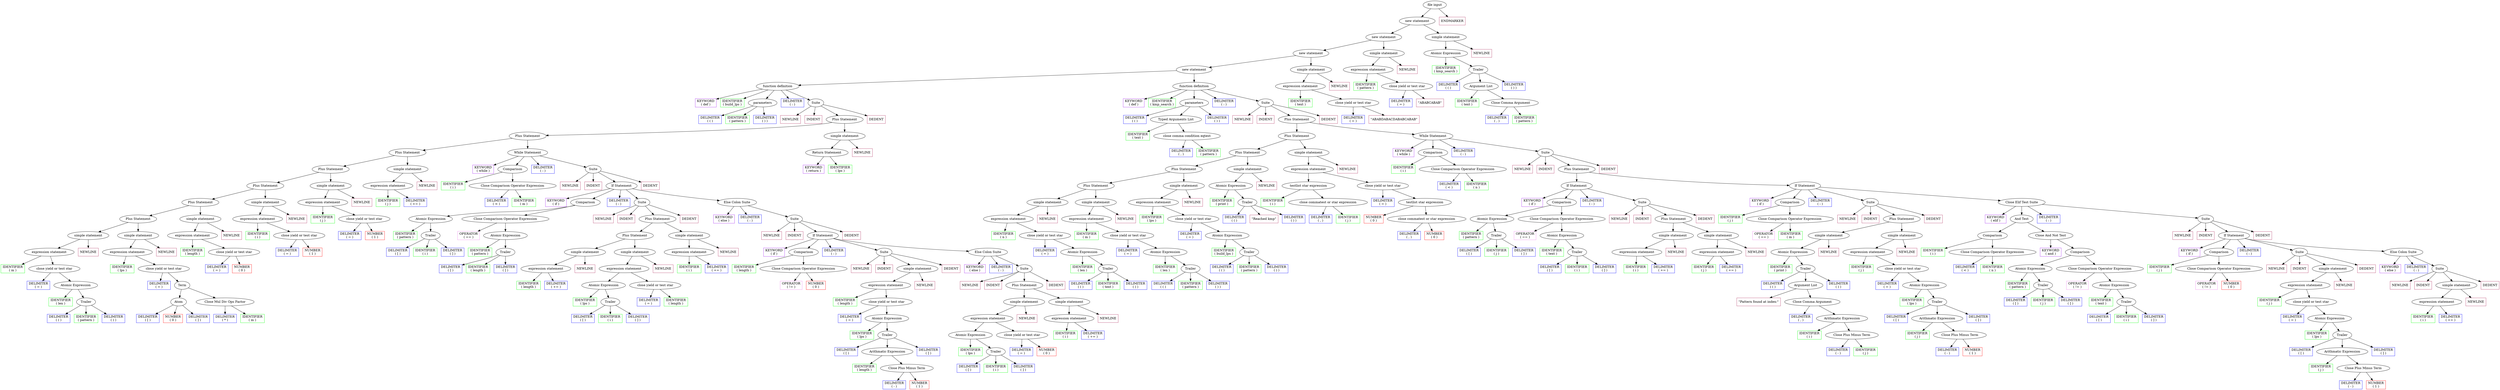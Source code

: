 digraph AST{
	1[label="file input"]
	2[label="new statement"]
	3[label="new statement"]
	4[label="new statement"]
	5[label="new statement"]
	6[label="function definition"]
	7[color="purple" shape="rectangle"]
	7[label="KEYWORD\n( def )"]
	8[color="green" shape="rectangle"]
	8[label="IDENTIFIER\n( build_lps )"]
	9[label="parameters"]
	10[color="blue" shape="rectangle"]
	10[label="DELIMITER\n( ( )"]
	11[color="green" shape="rectangle"]
	11[label="IDENTIFIER\n( pattern )"]
	12[color="blue" shape="rectangle"]
	12[label="DELIMITER\n( ) )"]
	13[color="blue" shape="rectangle"]
	13[label="DELIMITER\n( : )"]
	14[label="Suite"]
	15[color="maroon" shape="rectangle"]
	15[label="NEWLINE"]
	16[color="maroon" shape="rectangle"]
	16[label="INDENT"]
	17[label="Plus Statement"]
	18[label="Plus Statement"]
	19[label="Plus Statement"]
	20[label="Plus Statement"]
	21[label="Plus Statement"]
	22[label="Plus Statement"]
	23[label="Plus Statement"]
	24[label="simple statement"]
	25[label="expression statement"]
	26[color="green" shape="rectangle"]
	26[label="IDENTIFIER\n( m )"]
	27[label="close yield or test star"]
	28[color="blue" shape="rectangle"]
	28[label="DELIMITER\n( = )"]
	29[label="Atomic Expression"]
	30[color="green" shape="rectangle"]
	30[label="IDENTIFIER\n( len )"]
	31[label="Trailer"]
	32[color="blue" shape="rectangle"]
	32[label="DELIMITER\n( ( )"]
	33[color="green" shape="rectangle"]
	33[label="IDENTIFIER\n( pattern )"]
	34[color="blue" shape="rectangle"]
	34[label="DELIMITER\n( ) )"]
	35[color="maroon" shape="rectangle"]
	35[label="NEWLINE"]
	36[label="simple statement"]
	37[label="expression statement"]
	38[color="green" shape="rectangle"]
	38[label="IDENTIFIER\n( lps )"]
	39[label="close yield or test star"]
	40[color="blue" shape="rectangle"]
	40[label="DELIMITER\n( = )"]
	41[label="Term"]
	42[label="Atom"]
	43[color="blue" shape="rectangle"]
	43[label="DELIMITER\n( [ )"]
	44[color="red" shape="rectangle"]
	44[label="NUMBER\n( 0 )"]
	45[color="blue" shape="rectangle"]
	45[label="DELIMITER\n( ] )"]
	46[label="Close Mul Div Ops Factor"]
	47[color="blue" shape="rectangle"]
	47[label="DELIMITER\n( * )"]
	48[color="green" shape="rectangle"]
	48[label="IDENTIFIER\n( m )"]
	49[color="maroon" shape="rectangle"]
	49[label="NEWLINE"]
	50[label="simple statement"]
	51[label="expression statement"]
	52[color="green" shape="rectangle"]
	52[label="IDENTIFIER\n( length )"]
	53[label="close yield or test star"]
	54[color="blue" shape="rectangle"]
	54[label="DELIMITER\n( = )"]
	55[color="red" shape="rectangle"]
	55[label="NUMBER\n( 0 )"]
	56[color="maroon" shape="rectangle"]
	56[label="NEWLINE"]
	57[label="simple statement"]
	58[label="expression statement"]
	59[color="green" shape="rectangle"]
	59[label="IDENTIFIER\n( i )"]
	60[label="close yield or test star"]
	61[color="blue" shape="rectangle"]
	61[label="DELIMITER\n( = )"]
	62[color="red" shape="rectangle"]
	62[label="NUMBER\n( 1 )"]
	63[color="maroon" shape="rectangle"]
	63[label="NEWLINE"]
	64[label="simple statement"]
	65[label="expression statement"]
	66[color="green" shape="rectangle"]
	66[label="IDENTIFIER\n( j )"]
	67[label="close yield or test star"]
	68[color="blue" shape="rectangle"]
	68[label="DELIMITER\n( = )"]
	69[color="red" shape="rectangle"]
	69[label="NUMBER\n( 1 )"]
	70[color="maroon" shape="rectangle"]
	70[label="NEWLINE"]
	71[label="simple statement"]
	72[label="expression statement"]
	73[color="green" shape="rectangle"]
	73[label="IDENTIFIER\n( j )"]
	74[color="blue" shape="rectangle"]
	74[label="DELIMITER\n( += )"]
	75[color="maroon" shape="rectangle"]
	75[label="NEWLINE"]
	76[label="While Statement"]
	77[color="purple" shape="rectangle"]
	77[label="KEYWORD\n( while )"]
	78[label="Comparison"]
	79[color="green" shape="rectangle"]
	79[label="IDENTIFIER\n( i )"]
	80[label="Close Comparison Operator Expression"]
	81[color="blue" shape="rectangle"]
	81[label="DELIMITER\n( < )"]
	82[color="green" shape="rectangle"]
	82[label="IDENTIFIER\n( m )"]
	83[color="blue" shape="rectangle"]
	83[label="DELIMITER\n( : )"]
	84[label="Suite"]
	85[color="maroon" shape="rectangle"]
	85[label="NEWLINE"]
	86[color="maroon" shape="rectangle"]
	86[label="INDENT"]
	87[label="If Statement"]
	88[color="purple" shape="rectangle"]
	88[label="KEYWORD\n( if )"]
	89[label="Comparison"]
	90[label="Atomic Expression"]
	91[color="green" shape="rectangle"]
	91[label="IDENTIFIER\n( pattern )"]
	92[label="Trailer"]
	93[color="blue" shape="rectangle"]
	93[label="DELIMITER\n( [ )"]
	94[color="green" shape="rectangle"]
	94[label="IDENTIFIER\n( i )"]
	95[color="blue" shape="rectangle"]
	95[label="DELIMITER\n( ] )"]
	96[label="Close Comparison Operator Expression"]
	97[color="violet" shape="rectangle"]
	97[label="OPERATOR\n( == )"]
	98[label="Atomic Expression"]
	99[color="green" shape="rectangle"]
	99[label="IDENTIFIER\n( pattern )"]
	100[label="Trailer"]
	101[color="blue" shape="rectangle"]
	101[label="DELIMITER\n( [ )"]
	102[color="green" shape="rectangle"]
	102[label="IDENTIFIER\n( length )"]
	103[color="blue" shape="rectangle"]
	103[label="DELIMITER\n( ] )"]
	104[color="blue" shape="rectangle"]
	104[label="DELIMITER\n( : )"]
	105[label="Suite"]
	106[color="maroon" shape="rectangle"]
	106[label="NEWLINE"]
	107[color="maroon" shape="rectangle"]
	107[label="INDENT"]
	108[label="Plus Statement"]
	109[label="Plus Statement"]
	110[label="simple statement"]
	111[label="expression statement"]
	112[color="green" shape="rectangle"]
	112[label="IDENTIFIER\n( length )"]
	113[color="blue" shape="rectangle"]
	113[label="DELIMITER\n( += )"]
	114[color="maroon" shape="rectangle"]
	114[label="NEWLINE"]
	115[label="simple statement"]
	116[label="expression statement"]
	117[label="Atomic Expression"]
	118[color="green" shape="rectangle"]
	118[label="IDENTIFIER\n( lps )"]
	119[label="Trailer"]
	120[color="blue" shape="rectangle"]
	120[label="DELIMITER\n( [ )"]
	121[color="green" shape="rectangle"]
	121[label="IDENTIFIER\n( i )"]
	122[color="blue" shape="rectangle"]
	122[label="DELIMITER\n( ] )"]
	123[label="close yield or test star"]
	124[color="blue" shape="rectangle"]
	124[label="DELIMITER\n( = )"]
	125[color="green" shape="rectangle"]
	125[label="IDENTIFIER\n( length )"]
	126[color="maroon" shape="rectangle"]
	126[label="NEWLINE"]
	127[label="simple statement"]
	128[label="expression statement"]
	129[color="green" shape="rectangle"]
	129[label="IDENTIFIER\n( i )"]
	130[color="blue" shape="rectangle"]
	130[label="DELIMITER\n( += )"]
	131[color="maroon" shape="rectangle"]
	131[label="NEWLINE"]
	132[color="maroon" shape="rectangle"]
	132[label="DEDENT"]
	133[label="Else Colon Suite"]
	134[color="purple" shape="rectangle"]
	134[label="KEYWORD\n( else )"]
	135[color="blue" shape="rectangle"]
	135[label="DELIMITER\n( : )"]
	136[label="Suite"]
	137[color="maroon" shape="rectangle"]
	137[label="NEWLINE"]
	138[color="maroon" shape="rectangle"]
	138[label="INDENT"]
	139[label="If Statement"]
	140[color="purple" shape="rectangle"]
	140[label="KEYWORD\n( if )"]
	141[label="Comparison"]
	142[color="green" shape="rectangle"]
	142[label="IDENTIFIER\n( length )"]
	143[label="Close Comparison Operator Expression"]
	144[color="violet" shape="rectangle"]
	144[label="OPERATOR\n( != )"]
	145[color="red" shape="rectangle"]
	145[label="NUMBER\n( 0 )"]
	146[color="blue" shape="rectangle"]
	146[label="DELIMITER\n( : )"]
	147[label="Suite"]
	148[color="maroon" shape="rectangle"]
	148[label="NEWLINE"]
	149[color="maroon" shape="rectangle"]
	149[label="INDENT"]
	150[label="simple statement"]
	151[label="expression statement"]
	152[color="green" shape="rectangle"]
	152[label="IDENTIFIER\n( length )"]
	153[label="close yield or test star"]
	154[color="blue" shape="rectangle"]
	154[label="DELIMITER\n( = )"]
	155[label="Atomic Expression"]
	156[color="green" shape="rectangle"]
	156[label="IDENTIFIER\n( lps )"]
	157[label="Trailer"]
	158[color="blue" shape="rectangle"]
	158[label="DELIMITER\n( [ )"]
	159[label="Arithmatic Expression"]
	160[color="green" shape="rectangle"]
	160[label="IDENTIFIER\n( length )"]
	161[label="Close Plus Minus Term"]
	162[color="blue" shape="rectangle"]
	162[label="DELIMITER\n( - )"]
	163[color="red" shape="rectangle"]
	163[label="NUMBER\n( 1 )"]
	164[color="blue" shape="rectangle"]
	164[label="DELIMITER\n( ] )"]
	165[color="maroon" shape="rectangle"]
	165[label="NEWLINE"]
	166[color="maroon" shape="rectangle"]
	166[label="DEDENT"]
	167[label="Else Colon Suite"]
	168[color="purple" shape="rectangle"]
	168[label="KEYWORD\n( else )"]
	169[color="blue" shape="rectangle"]
	169[label="DELIMITER\n( : )"]
	170[label="Suite"]
	171[color="maroon" shape="rectangle"]
	171[label="NEWLINE"]
	172[color="maroon" shape="rectangle"]
	172[label="INDENT"]
	173[label="Plus Statement"]
	174[label="simple statement"]
	175[label="expression statement"]
	176[label="Atomic Expression"]
	177[color="green" shape="rectangle"]
	177[label="IDENTIFIER\n( lps )"]
	178[label="Trailer"]
	179[color="blue" shape="rectangle"]
	179[label="DELIMITER\n( [ )"]
	180[color="green" shape="rectangle"]
	180[label="IDENTIFIER\n( i )"]
	181[color="blue" shape="rectangle"]
	181[label="DELIMITER\n( ] )"]
	182[label="close yield or test star"]
	183[color="blue" shape="rectangle"]
	183[label="DELIMITER\n( = )"]
	184[color="red" shape="rectangle"]
	184[label="NUMBER\n( 0 )"]
	185[color="maroon" shape="rectangle"]
	185[label="NEWLINE"]
	186[label="simple statement"]
	187[label="expression statement"]
	188[color="green" shape="rectangle"]
	188[label="IDENTIFIER\n( i )"]
	189[color="blue" shape="rectangle"]
	189[label="DELIMITER\n( += )"]
	190[color="maroon" shape="rectangle"]
	190[label="NEWLINE"]
	191[color="maroon" shape="rectangle"]
	191[label="DEDENT"]
	192[color="maroon" shape="rectangle"]
	192[label="DEDENT"]
	193[color="maroon" shape="rectangle"]
	193[label="DEDENT"]
	194[label="simple statement"]
	195[label="Return Statement"]
	196[color="purple" shape="rectangle"]
	196[label="KEYWORD\n( return )"]
	197[color="green" shape="rectangle"]
	197[label="IDENTIFIER\n( lps )"]
	198[color="maroon" shape="rectangle"]
	198[label="NEWLINE"]
	199[color="maroon" shape="rectangle"]
	199[label="DEDENT"]
	200[label="function definition"]
	201[color="purple" shape="rectangle"]
	201[label="KEYWORD\n( def )"]
	202[color="green" shape="rectangle"]
	202[label="IDENTIFIER\n( kmp_search )"]
	203[label="parameters"]
	204[color="blue" shape="rectangle"]
	204[label="DELIMITER\n( ( )"]
	205[label="Typed Arguments List"]
	206[color="green" shape="rectangle"]
	206[label="IDENTIFIER\n( text )"]
	207[label="close comma condition eqtest"]
	208[color="blue" shape="rectangle"]
	208[label="DELIMITER\n( , )"]
	209[color="green" shape="rectangle"]
	209[label="IDENTIFIER\n( pattern )"]
	210[color="blue" shape="rectangle"]
	210[label="DELIMITER\n( ) )"]
	211[color="blue" shape="rectangle"]
	211[label="DELIMITER\n( : )"]
	212[label="Suite"]
	213[color="maroon" shape="rectangle"]
	213[label="NEWLINE"]
	214[color="maroon" shape="rectangle"]
	214[label="INDENT"]
	215[label="Plus Statement"]
	216[label="Plus Statement"]
	217[label="Plus Statement"]
	218[label="Plus Statement"]
	219[label="Plus Statement"]
	220[label="simple statement"]
	221[label="expression statement"]
	222[color="green" shape="rectangle"]
	222[label="IDENTIFIER\n( n )"]
	223[label="close yield or test star"]
	224[color="blue" shape="rectangle"]
	224[label="DELIMITER\n( = )"]
	225[label="Atomic Expression"]
	226[color="green" shape="rectangle"]
	226[label="IDENTIFIER\n( len )"]
	227[label="Trailer"]
	228[color="blue" shape="rectangle"]
	228[label="DELIMITER\n( ( )"]
	229[color="green" shape="rectangle"]
	229[label="IDENTIFIER\n( text )"]
	230[color="blue" shape="rectangle"]
	230[label="DELIMITER\n( ) )"]
	231[color="maroon" shape="rectangle"]
	231[label="NEWLINE"]
	232[label="simple statement"]
	233[label="expression statement"]
	234[color="green" shape="rectangle"]
	234[label="IDENTIFIER\n( m )"]
	235[label="close yield or test star"]
	236[color="blue" shape="rectangle"]
	236[label="DELIMITER\n( = )"]
	237[label="Atomic Expression"]
	238[color="green" shape="rectangle"]
	238[label="IDENTIFIER\n( len )"]
	239[label="Trailer"]
	240[color="blue" shape="rectangle"]
	240[label="DELIMITER\n( ( )"]
	241[color="green" shape="rectangle"]
	241[label="IDENTIFIER\n( pattern )"]
	242[color="blue" shape="rectangle"]
	242[label="DELIMITER\n( ) )"]
	243[color="maroon" shape="rectangle"]
	243[label="NEWLINE"]
	244[label="simple statement"]
	245[label="expression statement"]
	246[color="green" shape="rectangle"]
	246[label="IDENTIFIER\n( lps )"]
	247[label="close yield or test star"]
	248[color="blue" shape="rectangle"]
	248[label="DELIMITER\n( = )"]
	249[label="Atomic Expression"]
	250[color="green" shape="rectangle"]
	250[label="IDENTIFIER\n( build_lps )"]
	251[label="Trailer"]
	252[color="blue" shape="rectangle"]
	252[label="DELIMITER\n( ( )"]
	253[color="green" shape="rectangle"]
	253[label="IDENTIFIER\n( pattern )"]
	254[color="blue" shape="rectangle"]
	254[label="DELIMITER\n( ) )"]
	255[color="maroon" shape="rectangle"]
	255[label="NEWLINE"]
	256[label="simple statement"]
	257[label="Atomic Expression"]
	258[color="green" shape="rectangle"]
	258[label="IDENTIFIER\n( print )"]
	259[label="Trailer"]
	260[color="blue" shape="rectangle"]
	260[label="DELIMITER\n( ( )"]
	261[color="maroon" shape="rectangle"]
	261[label="\"Reached kmp\""]
	262[color="blue" shape="rectangle"]
	262[label="DELIMITER\n( ) )"]
	263[color="maroon" shape="rectangle"]
	263[label="NEWLINE"]
	264[label="simple statement"]
	265[label="expression statement"]
	266[label="testlist star expression"]
	267[color="green" shape="rectangle"]
	267[label="IDENTIFIER\n( i )"]
	268[label="close commatest or star expression"]
	269[color="blue" shape="rectangle"]
	269[label="DELIMITER\n( , )"]
	270[color="green" shape="rectangle"]
	270[label="IDENTIFIER\n( j )"]
	271[label="close yield or test star"]
	272[color="blue" shape="rectangle"]
	272[label="DELIMITER\n( = )"]
	273[label="testlist star expression"]
	274[color="red" shape="rectangle"]
	274[label="NUMBER\n( 0 )"]
	275[label="close commatest or star expression"]
	276[color="blue" shape="rectangle"]
	276[label="DELIMITER\n( , )"]
	277[color="red" shape="rectangle"]
	277[label="NUMBER\n( 0 )"]
	278[color="maroon" shape="rectangle"]
	278[label="NEWLINE"]
	279[label="While Statement"]
	280[color="purple" shape="rectangle"]
	280[label="KEYWORD\n( while )"]
	281[label="Comparison"]
	282[color="green" shape="rectangle"]
	282[label="IDENTIFIER\n( i )"]
	283[label="Close Comparison Operator Expression"]
	284[color="blue" shape="rectangle"]
	284[label="DELIMITER\n( < )"]
	285[color="green" shape="rectangle"]
	285[label="IDENTIFIER\n( n )"]
	286[color="blue" shape="rectangle"]
	286[label="DELIMITER\n( : )"]
	287[label="Suite"]
	288[color="maroon" shape="rectangle"]
	288[label="NEWLINE"]
	289[color="maroon" shape="rectangle"]
	289[label="INDENT"]
	290[label="Plus Statement"]
	291[label="If Statement"]
	292[color="purple" shape="rectangle"]
	292[label="KEYWORD\n( if )"]
	293[label="Comparison"]
	294[label="Atomic Expression"]
	295[color="green" shape="rectangle"]
	295[label="IDENTIFIER\n( pattern )"]
	296[label="Trailer"]
	297[color="blue" shape="rectangle"]
	297[label="DELIMITER\n( [ )"]
	298[color="green" shape="rectangle"]
	298[label="IDENTIFIER\n( j )"]
	299[color="blue" shape="rectangle"]
	299[label="DELIMITER\n( ] )"]
	300[label="Close Comparison Operator Expression"]
	301[color="violet" shape="rectangle"]
	301[label="OPERATOR\n( == )"]
	302[label="Atomic Expression"]
	303[color="green" shape="rectangle"]
	303[label="IDENTIFIER\n( text )"]
	304[label="Trailer"]
	305[color="blue" shape="rectangle"]
	305[label="DELIMITER\n( [ )"]
	306[color="green" shape="rectangle"]
	306[label="IDENTIFIER\n( i )"]
	307[color="blue" shape="rectangle"]
	307[label="DELIMITER\n( ] )"]
	308[color="blue" shape="rectangle"]
	308[label="DELIMITER\n( : )"]
	309[label="Suite"]
	310[color="maroon" shape="rectangle"]
	310[label="NEWLINE"]
	311[color="maroon" shape="rectangle"]
	311[label="INDENT"]
	312[label="Plus Statement"]
	313[label="simple statement"]
	314[label="expression statement"]
	315[color="green" shape="rectangle"]
	315[label="IDENTIFIER\n( i )"]
	316[color="blue" shape="rectangle"]
	316[label="DELIMITER\n( += )"]
	317[color="maroon" shape="rectangle"]
	317[label="NEWLINE"]
	318[label="simple statement"]
	319[label="expression statement"]
	320[color="green" shape="rectangle"]
	320[label="IDENTIFIER\n( j )"]
	321[color="blue" shape="rectangle"]
	321[label="DELIMITER\n( += )"]
	322[color="maroon" shape="rectangle"]
	322[label="NEWLINE"]
	323[color="maroon" shape="rectangle"]
	323[label="DEDENT"]
	324[label="If Statement"]
	325[color="purple" shape="rectangle"]
	325[label="KEYWORD\n( if )"]
	326[label="Comparison"]
	327[color="green" shape="rectangle"]
	327[label="IDENTIFIER\n( j )"]
	328[label="Close Comparison Operator Expression"]
	329[color="violet" shape="rectangle"]
	329[label="OPERATOR\n( == )"]
	330[color="green" shape="rectangle"]
	330[label="IDENTIFIER\n( m )"]
	331[color="blue" shape="rectangle"]
	331[label="DELIMITER\n( : )"]
	332[label="Suite"]
	333[color="maroon" shape="rectangle"]
	333[label="NEWLINE"]
	334[color="maroon" shape="rectangle"]
	334[label="INDENT"]
	335[label="Plus Statement"]
	336[label="simple statement"]
	337[label="Atomic Expression"]
	338[color="green" shape="rectangle"]
	338[label="IDENTIFIER\n( print )"]
	339[label="Trailer"]
	340[color="blue" shape="rectangle"]
	340[label="DELIMITER\n( ( )"]
	341[label="Argument List"]
	342[color="maroon" shape="rectangle"]
	342[label="\"Pattern found at index:\""]
	343[label="Close Comma Argument"]
	344[color="blue" shape="rectangle"]
	344[label="DELIMITER\n( , )"]
	345[label="Arithmatic Expression"]
	346[color="green" shape="rectangle"]
	346[label="IDENTIFIER\n( i )"]
	347[label="Close Plus Minus Term"]
	348[color="blue" shape="rectangle"]
	348[label="DELIMITER\n( - )"]
	349[color="green" shape="rectangle"]
	349[label="IDENTIFIER\n( j )"]
	350[color="blue" shape="rectangle"]
	350[label="DELIMITER\n( ) )"]
	351[color="maroon" shape="rectangle"]
	351[label="NEWLINE"]
	352[label="simple statement"]
	353[label="expression statement"]
	354[color="green" shape="rectangle"]
	354[label="IDENTIFIER\n( j )"]
	355[label="close yield or test star"]
	356[color="blue" shape="rectangle"]
	356[label="DELIMITER\n( = )"]
	357[label="Atomic Expression"]
	358[color="green" shape="rectangle"]
	358[label="IDENTIFIER\n( lps )"]
	359[label="Trailer"]
	360[color="blue" shape="rectangle"]
	360[label="DELIMITER\n( [ )"]
	361[label="Arithmatic Expression"]
	362[color="green" shape="rectangle"]
	362[label="IDENTIFIER\n( j )"]
	363[label="Close Plus Minus Term"]
	364[color="blue" shape="rectangle"]
	364[label="DELIMITER\n( - )"]
	365[color="red" shape="rectangle"]
	365[label="NUMBER\n( 1 )"]
	366[color="blue" shape="rectangle"]
	366[label="DELIMITER\n( ] )"]
	367[color="maroon" shape="rectangle"]
	367[label="NEWLINE"]
	368[color="maroon" shape="rectangle"]
	368[label="DEDENT"]
	369[label="Close Elif Test Suite"]
	370[color="purple" shape="rectangle"]
	370[label="KEYWORD\n( elif )"]
	371[label="And Test"]
	372[label="Comparison"]
	373[color="green" shape="rectangle"]
	373[label="IDENTIFIER\n( i )"]
	374[label="Close Comparison Operator Expression"]
	375[color="blue" shape="rectangle"]
	375[label="DELIMITER\n( < )"]
	376[color="green" shape="rectangle"]
	376[label="IDENTIFIER\n( n )"]
	377[label="Close And Not Test"]
	378[color="purple" shape="rectangle"]
	378[label="KEYWORD\n( and )"]
	379[label="Comparison"]
	380[label="Atomic Expression"]
	381[color="green" shape="rectangle"]
	381[label="IDENTIFIER\n( pattern )"]
	382[label="Trailer"]
	383[color="blue" shape="rectangle"]
	383[label="DELIMITER\n( [ )"]
	384[color="green" shape="rectangle"]
	384[label="IDENTIFIER\n( j )"]
	385[color="blue" shape="rectangle"]
	385[label="DELIMITER\n( ] )"]
	386[label="Close Comparison Operator Expression"]
	387[color="violet" shape="rectangle"]
	387[label="OPERATOR\n( != )"]
	388[label="Atomic Expression"]
	389[color="green" shape="rectangle"]
	389[label="IDENTIFIER\n( text )"]
	390[label="Trailer"]
	391[color="blue" shape="rectangle"]
	391[label="DELIMITER\n( [ )"]
	392[color="green" shape="rectangle"]
	392[label="IDENTIFIER\n( i )"]
	393[color="blue" shape="rectangle"]
	393[label="DELIMITER\n( ] )"]
	394[color="blue" shape="rectangle"]
	394[label="DELIMITER\n( : )"]
	395[label="Suite"]
	396[color="maroon" shape="rectangle"]
	396[label="NEWLINE"]
	397[color="maroon" shape="rectangle"]
	397[label="INDENT"]
	398[label="If Statement"]
	399[color="purple" shape="rectangle"]
	399[label="KEYWORD\n( if )"]
	400[label="Comparison"]
	401[color="green" shape="rectangle"]
	401[label="IDENTIFIER\n( j )"]
	402[label="Close Comparison Operator Expression"]
	403[color="violet" shape="rectangle"]
	403[label="OPERATOR\n( != )"]
	404[color="red" shape="rectangle"]
	404[label="NUMBER\n( 0 )"]
	405[color="blue" shape="rectangle"]
	405[label="DELIMITER\n( : )"]
	406[label="Suite"]
	407[color="maroon" shape="rectangle"]
	407[label="NEWLINE"]
	408[color="maroon" shape="rectangle"]
	408[label="INDENT"]
	409[label="simple statement"]
	410[label="expression statement"]
	411[color="green" shape="rectangle"]
	411[label="IDENTIFIER\n( j )"]
	412[label="close yield or test star"]
	413[color="blue" shape="rectangle"]
	413[label="DELIMITER\n( = )"]
	414[label="Atomic Expression"]
	415[color="green" shape="rectangle"]
	415[label="IDENTIFIER\n( lps )"]
	416[label="Trailer"]
	417[color="blue" shape="rectangle"]
	417[label="DELIMITER\n( [ )"]
	418[label="Arithmatic Expression"]
	419[color="green" shape="rectangle"]
	419[label="IDENTIFIER\n( j )"]
	420[label="Close Plus Minus Term"]
	421[color="blue" shape="rectangle"]
	421[label="DELIMITER\n( - )"]
	422[color="red" shape="rectangle"]
	422[label="NUMBER\n( 1 )"]
	423[color="blue" shape="rectangle"]
	423[label="DELIMITER\n( ] )"]
	424[color="maroon" shape="rectangle"]
	424[label="NEWLINE"]
	425[color="maroon" shape="rectangle"]
	425[label="DEDENT"]
	426[label="Else Colon Suite"]
	427[color="purple" shape="rectangle"]
	427[label="KEYWORD\n( else )"]
	428[color="blue" shape="rectangle"]
	428[label="DELIMITER\n( : )"]
	429[label="Suite"]
	430[color="maroon" shape="rectangle"]
	430[label="NEWLINE"]
	431[color="maroon" shape="rectangle"]
	431[label="INDENT"]
	432[label="simple statement"]
	433[label="expression statement"]
	434[color="green" shape="rectangle"]
	434[label="IDENTIFIER\n( i )"]
	435[color="blue" shape="rectangle"]
	435[label="DELIMITER\n( += )"]
	436[color="maroon" shape="rectangle"]
	436[label="NEWLINE"]
	437[color="maroon" shape="rectangle"]
	437[label="DEDENT"]
	438[color="maroon" shape="rectangle"]
	438[label="DEDENT"]
	439[color="maroon" shape="rectangle"]
	439[label="DEDENT"]
	440[color="maroon" shape="rectangle"]
	440[label="DEDENT"]
	441[label="simple statement"]
	442[label="expression statement"]
	443[color="green" shape="rectangle"]
	443[label="IDENTIFIER\n( text )"]
	444[label="close yield or test star"]
	445[color="blue" shape="rectangle"]
	445[label="DELIMITER\n( = )"]
	446[color="maroon" shape="rectangle"]
	446[label="\"ABABDABACDABABCABAB\""]
	447[color="maroon" shape="rectangle"]
	447[label="NEWLINE"]
	448[label="simple statement"]
	449[label="expression statement"]
	450[color="green" shape="rectangle"]
	450[label="IDENTIFIER\n( pattern )"]
	451[label="close yield or test star"]
	452[color="blue" shape="rectangle"]
	452[label="DELIMITER\n( = )"]
	453[color="maroon" shape="rectangle"]
	453[label="\"ABABCABAB\""]
	454[color="maroon" shape="rectangle"]
	454[label="NEWLINE"]
	455[label="simple statement"]
	456[label="Atomic Expression"]
	457[color="green" shape="rectangle"]
	457[label="IDENTIFIER\n( kmp_search )"]
	458[label="Trailer"]
	459[color="blue" shape="rectangle"]
	459[label="DELIMITER\n( ( )"]
	460[label="Argument List"]
	461[color="green" shape="rectangle"]
	461[label="IDENTIFIER\n( text )"]
	462[label="Close Comma Argument"]
	463[color="blue" shape="rectangle"]
	463[label="DELIMITER\n( , )"]
	464[color="green" shape="rectangle"]
	464[label="IDENTIFIER\n( pattern )"]
	465[color="blue" shape="rectangle"]
	465[label="DELIMITER\n( ) )"]
	466[color="maroon" shape="rectangle"]
	466[label="NEWLINE"]
	467[color="maroon" shape="rectangle"]
	467[label="ENDMARKER"]
	1 -> 2
	2 -> 3
	3 -> 4
	4 -> 5
	5 -> 6
	6 -> 7
	6 -> 8
	6 -> 9
	9 -> 10
	9 -> 11
	9 -> 12
	6 -> 13
	6 -> 14
	14 -> 15
	14 -> 16
	14 -> 17
	17 -> 18
	18 -> 19
	19 -> 20
	20 -> 21
	21 -> 22
	22 -> 23
	23 -> 24
	24 -> 25
	25 -> 26
	25 -> 27
	27 -> 28
	27 -> 29
	29 -> 30
	29 -> 31
	31 -> 32
	31 -> 33
	31 -> 34
	24 -> 35
	23 -> 36
	36 -> 37
	37 -> 38
	37 -> 39
	39 -> 40
	39 -> 41
	41 -> 42
	42 -> 43
	42 -> 44
	42 -> 45
	41 -> 46
	46 -> 47
	46 -> 48
	36 -> 49
	22 -> 50
	50 -> 51
	51 -> 52
	51 -> 53
	53 -> 54
	53 -> 55
	50 -> 56
	21 -> 57
	57 -> 58
	58 -> 59
	58 -> 60
	60 -> 61
	60 -> 62
	57 -> 63
	20 -> 64
	64 -> 65
	65 -> 66
	65 -> 67
	67 -> 68
	67 -> 69
	64 -> 70
	19 -> 71
	71 -> 72
	72 -> 73
	72 -> 74
	71 -> 75
	18 -> 76
	76 -> 77
	76 -> 78
	78 -> 79
	78 -> 80
	80 -> 81
	80 -> 82
	76 -> 83
	76 -> 84
	84 -> 85
	84 -> 86
	84 -> 87
	87 -> 88
	87 -> 89
	89 -> 90
	90 -> 91
	90 -> 92
	92 -> 93
	92 -> 94
	92 -> 95
	89 -> 96
	96 -> 97
	96 -> 98
	98 -> 99
	98 -> 100
	100 -> 101
	100 -> 102
	100 -> 103
	87 -> 104
	87 -> 105
	105 -> 106
	105 -> 107
	105 -> 108
	108 -> 109
	109 -> 110
	110 -> 111
	111 -> 112
	111 -> 113
	110 -> 114
	109 -> 115
	115 -> 116
	116 -> 117
	117 -> 118
	117 -> 119
	119 -> 120
	119 -> 121
	119 -> 122
	116 -> 123
	123 -> 124
	123 -> 125
	115 -> 126
	108 -> 127
	127 -> 128
	128 -> 129
	128 -> 130
	127 -> 131
	105 -> 132
	87 -> 133
	133 -> 134
	133 -> 135
	133 -> 136
	136 -> 137
	136 -> 138
	136 -> 139
	139 -> 140
	139 -> 141
	141 -> 142
	141 -> 143
	143 -> 144
	143 -> 145
	139 -> 146
	139 -> 147
	147 -> 148
	147 -> 149
	147 -> 150
	150 -> 151
	151 -> 152
	151 -> 153
	153 -> 154
	153 -> 155
	155 -> 156
	155 -> 157
	157 -> 158
	157 -> 159
	159 -> 160
	159 -> 161
	161 -> 162
	161 -> 163
	157 -> 164
	150 -> 165
	147 -> 166
	139 -> 167
	167 -> 168
	167 -> 169
	167 -> 170
	170 -> 171
	170 -> 172
	170 -> 173
	173 -> 174
	174 -> 175
	175 -> 176
	176 -> 177
	176 -> 178
	178 -> 179
	178 -> 180
	178 -> 181
	175 -> 182
	182 -> 183
	182 -> 184
	174 -> 185
	173 -> 186
	186 -> 187
	187 -> 188
	187 -> 189
	186 -> 190
	170 -> 191
	136 -> 192
	84 -> 193
	17 -> 194
	194 -> 195
	195 -> 196
	195 -> 197
	194 -> 198
	14 -> 199
	5 -> 200
	200 -> 201
	200 -> 202
	200 -> 203
	203 -> 204
	203 -> 205
	205 -> 206
	205 -> 207
	207 -> 208
	207 -> 209
	203 -> 210
	200 -> 211
	200 -> 212
	212 -> 213
	212 -> 214
	212 -> 215
	215 -> 216
	216 -> 217
	217 -> 218
	218 -> 219
	219 -> 220
	220 -> 221
	221 -> 222
	221 -> 223
	223 -> 224
	223 -> 225
	225 -> 226
	225 -> 227
	227 -> 228
	227 -> 229
	227 -> 230
	220 -> 231
	219 -> 232
	232 -> 233
	233 -> 234
	233 -> 235
	235 -> 236
	235 -> 237
	237 -> 238
	237 -> 239
	239 -> 240
	239 -> 241
	239 -> 242
	232 -> 243
	218 -> 244
	244 -> 245
	245 -> 246
	245 -> 247
	247 -> 248
	247 -> 249
	249 -> 250
	249 -> 251
	251 -> 252
	251 -> 253
	251 -> 254
	244 -> 255
	217 -> 256
	256 -> 257
	257 -> 258
	257 -> 259
	259 -> 260
	259 -> 261
	259 -> 262
	256 -> 263
	216 -> 264
	264 -> 265
	265 -> 266
	266 -> 267
	266 -> 268
	268 -> 269
	268 -> 270
	265 -> 271
	271 -> 272
	271 -> 273
	273 -> 274
	273 -> 275
	275 -> 276
	275 -> 277
	264 -> 278
	215 -> 279
	279 -> 280
	279 -> 281
	281 -> 282
	281 -> 283
	283 -> 284
	283 -> 285
	279 -> 286
	279 -> 287
	287 -> 288
	287 -> 289
	287 -> 290
	290 -> 291
	291 -> 292
	291 -> 293
	293 -> 294
	294 -> 295
	294 -> 296
	296 -> 297
	296 -> 298
	296 -> 299
	293 -> 300
	300 -> 301
	300 -> 302
	302 -> 303
	302 -> 304
	304 -> 305
	304 -> 306
	304 -> 307
	291 -> 308
	291 -> 309
	309 -> 310
	309 -> 311
	309 -> 312
	312 -> 313
	313 -> 314
	314 -> 315
	314 -> 316
	313 -> 317
	312 -> 318
	318 -> 319
	319 -> 320
	319 -> 321
	318 -> 322
	309 -> 323
	290 -> 324
	324 -> 325
	324 -> 326
	326 -> 327
	326 -> 328
	328 -> 329
	328 -> 330
	324 -> 331
	324 -> 332
	332 -> 333
	332 -> 334
	332 -> 335
	335 -> 336
	336 -> 337
	337 -> 338
	337 -> 339
	339 -> 340
	339 -> 341
	341 -> 342
	341 -> 343
	343 -> 344
	343 -> 345
	345 -> 346
	345 -> 347
	347 -> 348
	347 -> 349
	339 -> 350
	336 -> 351
	335 -> 352
	352 -> 353
	353 -> 354
	353 -> 355
	355 -> 356
	355 -> 357
	357 -> 358
	357 -> 359
	359 -> 360
	359 -> 361
	361 -> 362
	361 -> 363
	363 -> 364
	363 -> 365
	359 -> 366
	352 -> 367
	332 -> 368
	324 -> 369
	369 -> 370
	369 -> 371
	371 -> 372
	372 -> 373
	372 -> 374
	374 -> 375
	374 -> 376
	371 -> 377
	377 -> 378
	377 -> 379
	379 -> 380
	380 -> 381
	380 -> 382
	382 -> 383
	382 -> 384
	382 -> 385
	379 -> 386
	386 -> 387
	386 -> 388
	388 -> 389
	388 -> 390
	390 -> 391
	390 -> 392
	390 -> 393
	369 -> 394
	369 -> 395
	395 -> 396
	395 -> 397
	395 -> 398
	398 -> 399
	398 -> 400
	400 -> 401
	400 -> 402
	402 -> 403
	402 -> 404
	398 -> 405
	398 -> 406
	406 -> 407
	406 -> 408
	406 -> 409
	409 -> 410
	410 -> 411
	410 -> 412
	412 -> 413
	412 -> 414
	414 -> 415
	414 -> 416
	416 -> 417
	416 -> 418
	418 -> 419
	418 -> 420
	420 -> 421
	420 -> 422
	416 -> 423
	409 -> 424
	406 -> 425
	398 -> 426
	426 -> 427
	426 -> 428
	426 -> 429
	429 -> 430
	429 -> 431
	429 -> 432
	432 -> 433
	433 -> 434
	433 -> 435
	432 -> 436
	429 -> 437
	395 -> 438
	287 -> 439
	212 -> 440
	4 -> 441
	441 -> 442
	442 -> 443
	442 -> 444
	444 -> 445
	444 -> 446
	441 -> 447
	3 -> 448
	448 -> 449
	449 -> 450
	449 -> 451
	451 -> 452
	451 -> 453
	448 -> 454
	2 -> 455
	455 -> 456
	456 -> 457
	456 -> 458
	458 -> 459
	458 -> 460
	460 -> 461
	460 -> 462
	462 -> 463
	462 -> 464
	458 -> 465
	455 -> 466
	1 -> 467
}
